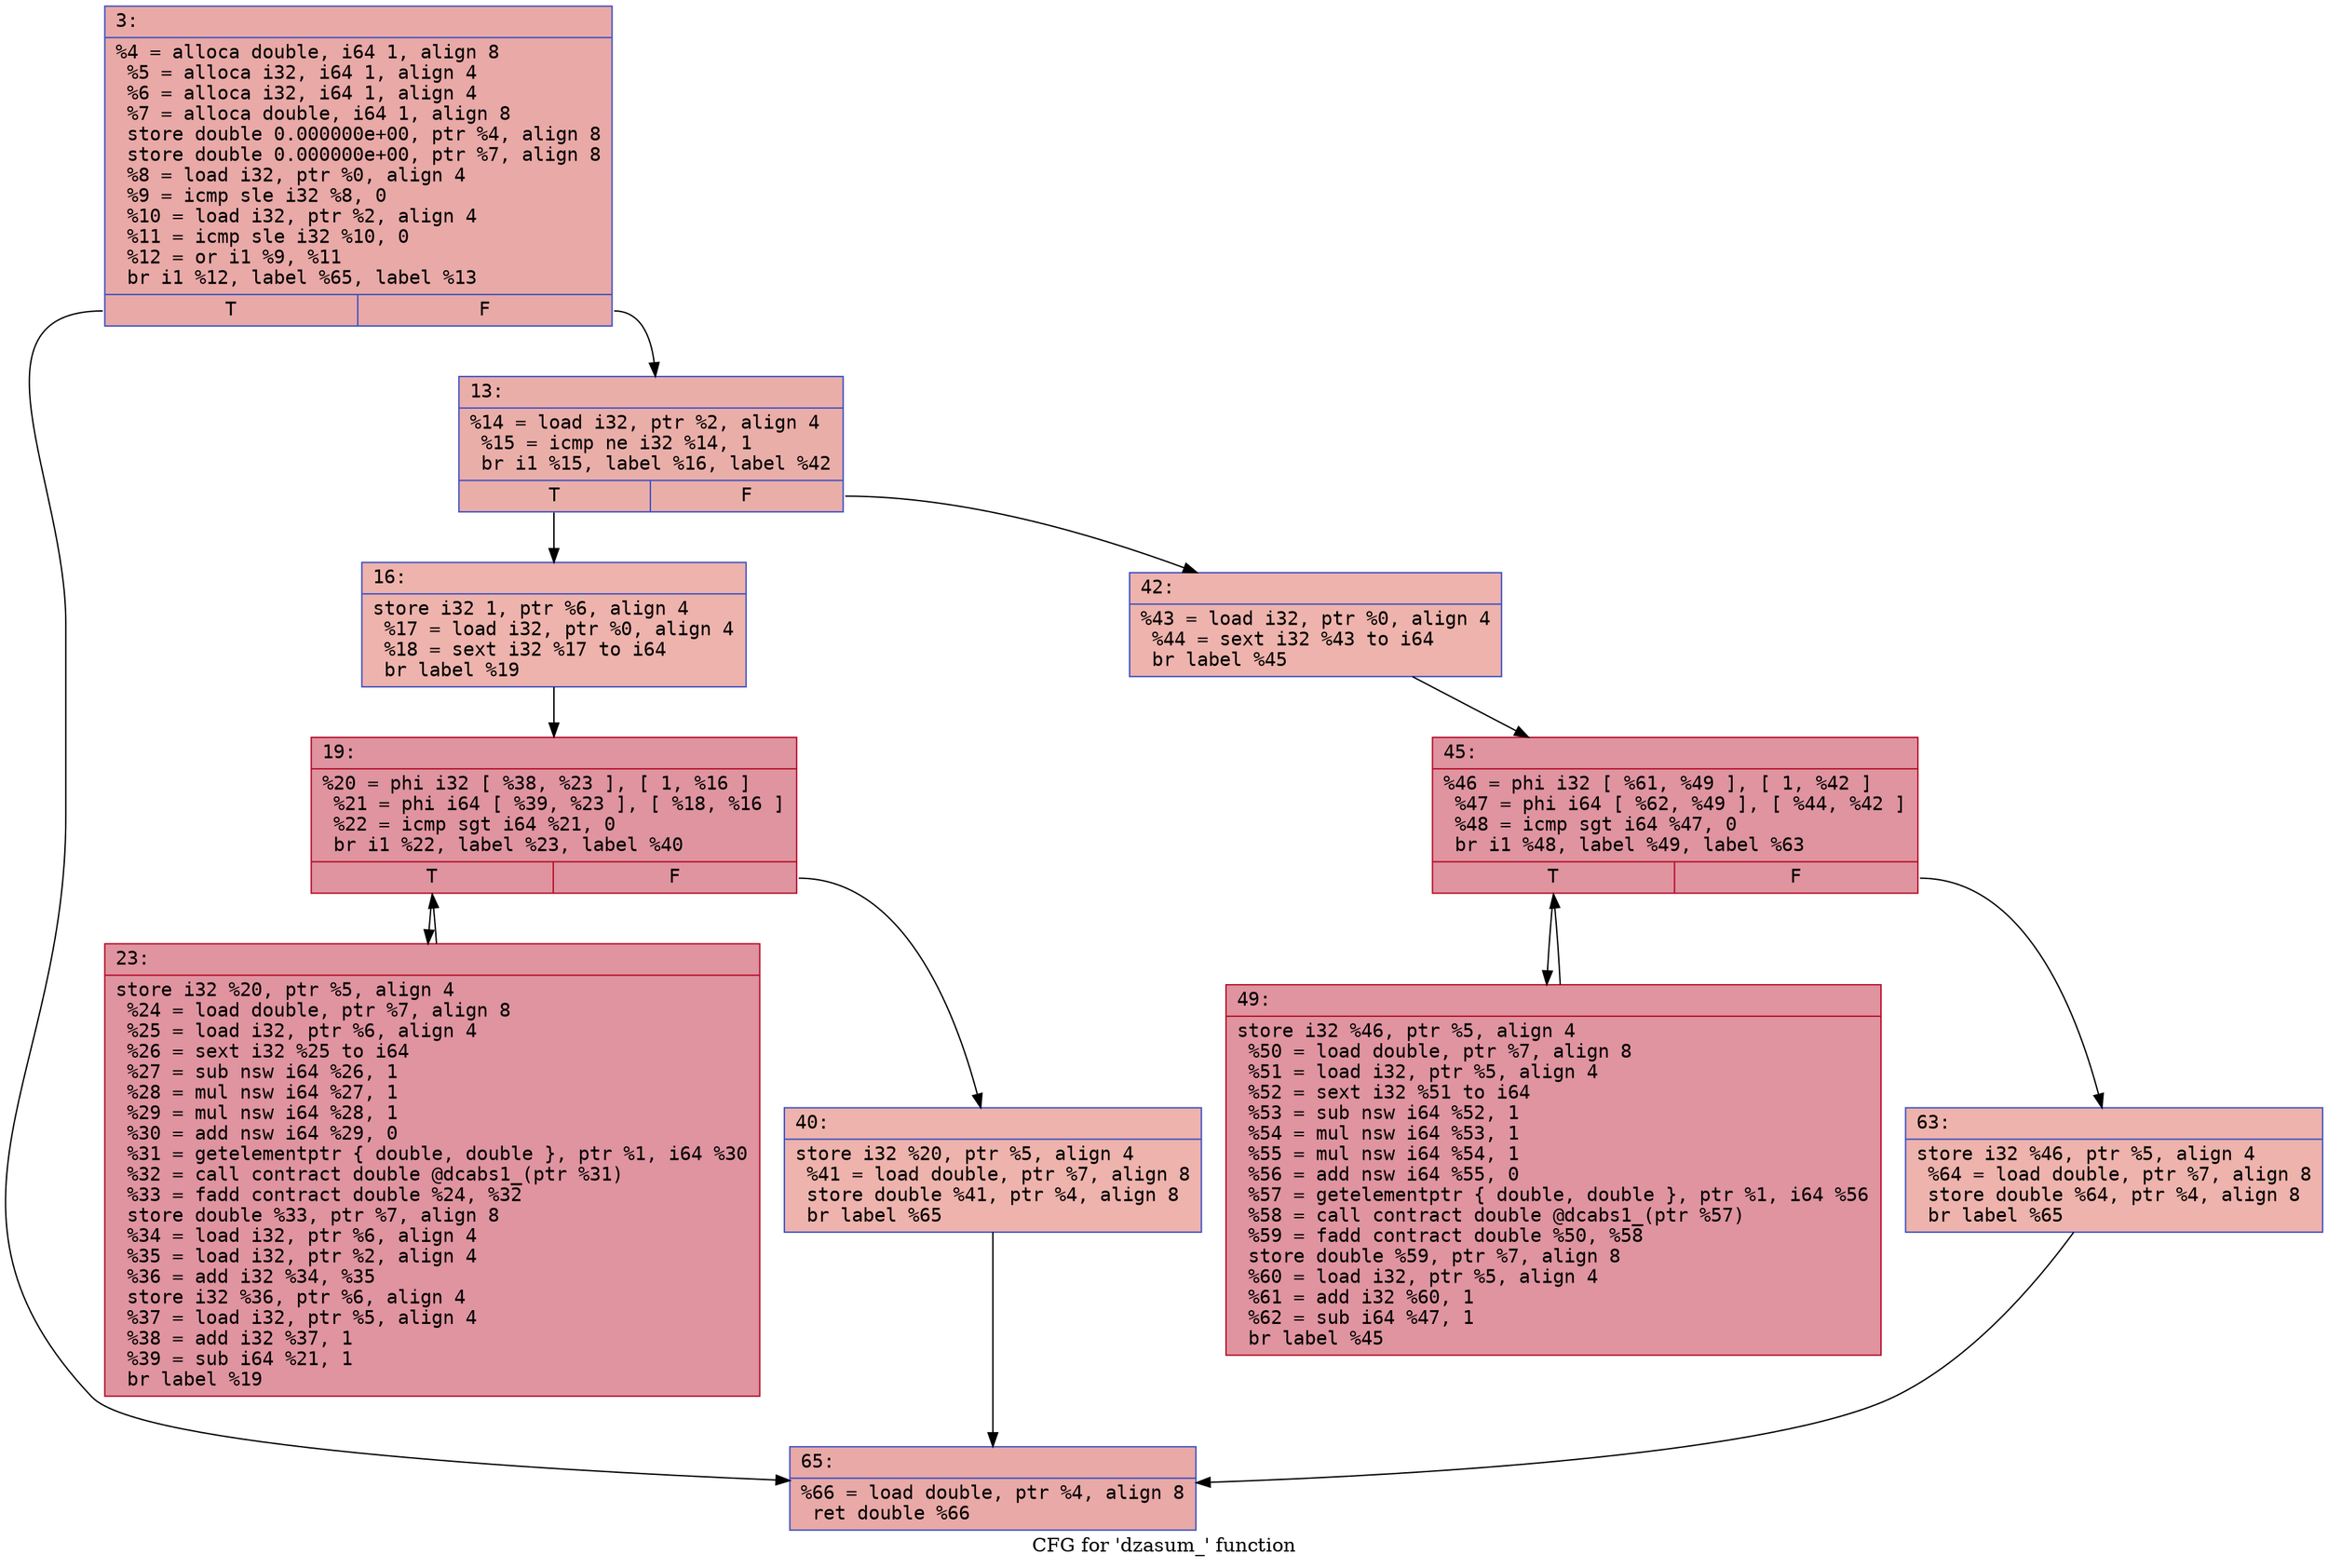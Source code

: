 digraph "CFG for 'dzasum_' function" {
	label="CFG for 'dzasum_' function";

	Node0x55ee103a7610 [shape=record,color="#3d50c3ff", style=filled, fillcolor="#ca3b3770" fontname="Courier",label="{3:\l|  %4 = alloca double, i64 1, align 8\l  %5 = alloca i32, i64 1, align 4\l  %6 = alloca i32, i64 1, align 4\l  %7 = alloca double, i64 1, align 8\l  store double 0.000000e+00, ptr %4, align 8\l  store double 0.000000e+00, ptr %7, align 8\l  %8 = load i32, ptr %0, align 4\l  %9 = icmp sle i32 %8, 0\l  %10 = load i32, ptr %2, align 4\l  %11 = icmp sle i32 %10, 0\l  %12 = or i1 %9, %11\l  br i1 %12, label %65, label %13\l|{<s0>T|<s1>F}}"];
	Node0x55ee103a7610:s0 -> Node0x55ee103a7c50[tooltip="3 -> 65\nProbability 50.00%" ];
	Node0x55ee103a7610:s1 -> Node0x55ee103a7ca0[tooltip="3 -> 13\nProbability 50.00%" ];
	Node0x55ee103a7ca0 [shape=record,color="#3d50c3ff", style=filled, fillcolor="#d0473d70" fontname="Courier",label="{13:\l|  %14 = load i32, ptr %2, align 4\l  %15 = icmp ne i32 %14, 1\l  br i1 %15, label %16, label %42\l|{<s0>T|<s1>F}}"];
	Node0x55ee103a7ca0:s0 -> Node0x55ee103a7eb0[tooltip="13 -> 16\nProbability 50.00%" ];
	Node0x55ee103a7ca0:s1 -> Node0x55ee103a7f00[tooltip="13 -> 42\nProbability 50.00%" ];
	Node0x55ee103a7eb0 [shape=record,color="#3d50c3ff", style=filled, fillcolor="#d6524470" fontname="Courier",label="{16:\l|  store i32 1, ptr %6, align 4\l  %17 = load i32, ptr %0, align 4\l  %18 = sext i32 %17 to i64\l  br label %19\l}"];
	Node0x55ee103a7eb0 -> Node0x55ee103a8190[tooltip="16 -> 19\nProbability 100.00%" ];
	Node0x55ee103a8190 [shape=record,color="#b70d28ff", style=filled, fillcolor="#b70d2870" fontname="Courier",label="{19:\l|  %20 = phi i32 [ %38, %23 ], [ 1, %16 ]\l  %21 = phi i64 [ %39, %23 ], [ %18, %16 ]\l  %22 = icmp sgt i64 %21, 0\l  br i1 %22, label %23, label %40\l|{<s0>T|<s1>F}}"];
	Node0x55ee103a8190:s0 -> Node0x55ee103a8250[tooltip="19 -> 23\nProbability 96.88%" ];
	Node0x55ee103a8190:s1 -> Node0x55ee103a84b0[tooltip="19 -> 40\nProbability 3.12%" ];
	Node0x55ee103a8250 [shape=record,color="#b70d28ff", style=filled, fillcolor="#b70d2870" fontname="Courier",label="{23:\l|  store i32 %20, ptr %5, align 4\l  %24 = load double, ptr %7, align 8\l  %25 = load i32, ptr %6, align 4\l  %26 = sext i32 %25 to i64\l  %27 = sub nsw i64 %26, 1\l  %28 = mul nsw i64 %27, 1\l  %29 = mul nsw i64 %28, 1\l  %30 = add nsw i64 %29, 0\l  %31 = getelementptr \{ double, double \}, ptr %1, i64 %30\l  %32 = call contract double @dcabs1_(ptr %31)\l  %33 = fadd contract double %24, %32\l  store double %33, ptr %7, align 8\l  %34 = load i32, ptr %6, align 4\l  %35 = load i32, ptr %2, align 4\l  %36 = add i32 %34, %35\l  store i32 %36, ptr %6, align 4\l  %37 = load i32, ptr %5, align 4\l  %38 = add i32 %37, 1\l  %39 = sub i64 %21, 1\l  br label %19\l}"];
	Node0x55ee103a8250 -> Node0x55ee103a8190[tooltip="23 -> 19\nProbability 100.00%" ];
	Node0x55ee103a84b0 [shape=record,color="#3d50c3ff", style=filled, fillcolor="#d6524470" fontname="Courier",label="{40:\l|  store i32 %20, ptr %5, align 4\l  %41 = load double, ptr %7, align 8\l  store double %41, ptr %4, align 8\l  br label %65\l}"];
	Node0x55ee103a84b0 -> Node0x55ee103a7c50[tooltip="40 -> 65\nProbability 100.00%" ];
	Node0x55ee103a7f00 [shape=record,color="#3d50c3ff", style=filled, fillcolor="#d6524470" fontname="Courier",label="{42:\l|  %43 = load i32, ptr %0, align 4\l  %44 = sext i32 %43 to i64\l  br label %45\l}"];
	Node0x55ee103a7f00 -> Node0x55ee103a9420[tooltip="42 -> 45\nProbability 100.00%" ];
	Node0x55ee103a9420 [shape=record,color="#b70d28ff", style=filled, fillcolor="#b70d2870" fontname="Courier",label="{45:\l|  %46 = phi i32 [ %61, %49 ], [ 1, %42 ]\l  %47 = phi i64 [ %62, %49 ], [ %44, %42 ]\l  %48 = icmp sgt i64 %47, 0\l  br i1 %48, label %49, label %63\l|{<s0>T|<s1>F}}"];
	Node0x55ee103a9420:s0 -> Node0x55ee103a94e0[tooltip="45 -> 49\nProbability 96.88%" ];
	Node0x55ee103a9420:s1 -> Node0x55ee103a9f50[tooltip="45 -> 63\nProbability 3.12%" ];
	Node0x55ee103a94e0 [shape=record,color="#b70d28ff", style=filled, fillcolor="#b70d2870" fontname="Courier",label="{49:\l|  store i32 %46, ptr %5, align 4\l  %50 = load double, ptr %7, align 8\l  %51 = load i32, ptr %5, align 4\l  %52 = sext i32 %51 to i64\l  %53 = sub nsw i64 %52, 1\l  %54 = mul nsw i64 %53, 1\l  %55 = mul nsw i64 %54, 1\l  %56 = add nsw i64 %55, 0\l  %57 = getelementptr \{ double, double \}, ptr %1, i64 %56\l  %58 = call contract double @dcabs1_(ptr %57)\l  %59 = fadd contract double %50, %58\l  store double %59, ptr %7, align 8\l  %60 = load i32, ptr %5, align 4\l  %61 = add i32 %60, 1\l  %62 = sub i64 %47, 1\l  br label %45\l}"];
	Node0x55ee103a94e0 -> Node0x55ee103a9420[tooltip="49 -> 45\nProbability 100.00%" ];
	Node0x55ee103a9f50 [shape=record,color="#3d50c3ff", style=filled, fillcolor="#d6524470" fontname="Courier",label="{63:\l|  store i32 %46, ptr %5, align 4\l  %64 = load double, ptr %7, align 8\l  store double %64, ptr %4, align 8\l  br label %65\l}"];
	Node0x55ee103a9f50 -> Node0x55ee103a7c50[tooltip="63 -> 65\nProbability 100.00%" ];
	Node0x55ee103a7c50 [shape=record,color="#3d50c3ff", style=filled, fillcolor="#ca3b3770" fontname="Courier",label="{65:\l|  %66 = load double, ptr %4, align 8\l  ret double %66\l}"];
}
